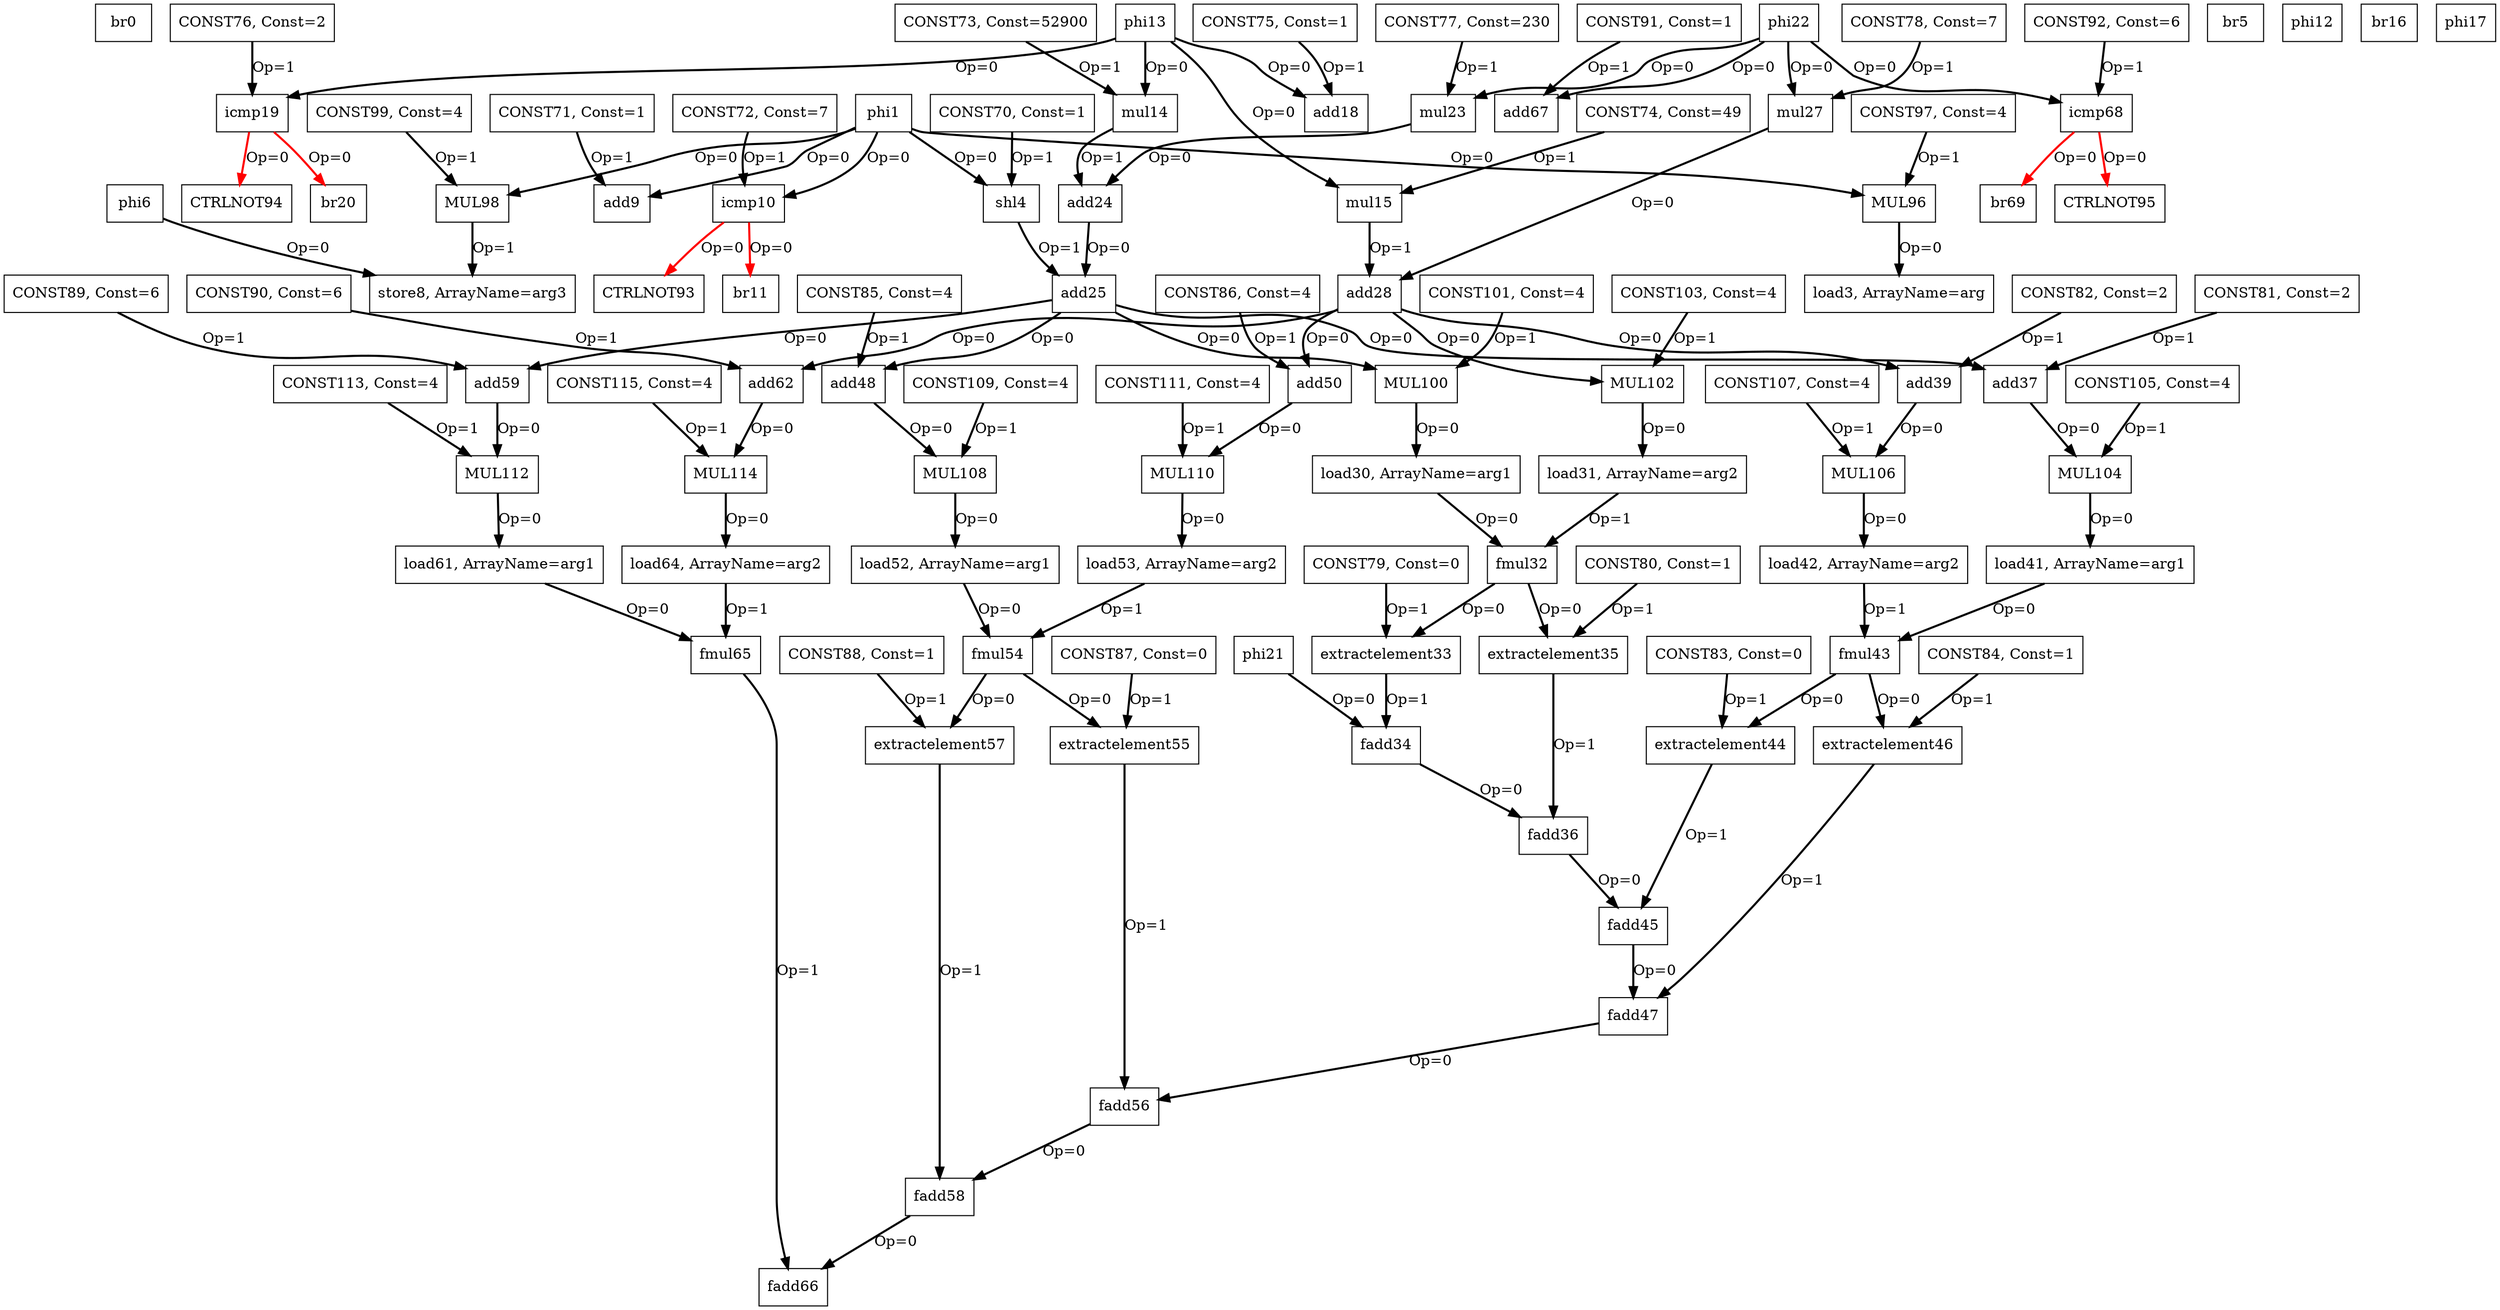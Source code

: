 Digraph G {
br0[label = "br0", shape = box, color = black];
phi1[label = "phi1", shape = box, color = black];
load3[label = "load3, ArrayName=arg", shape = box, color = black];
shl4[label = "shl4", shape = box, color = black];
br5[label = "br5", shape = box, color = black];
phi6[label = "phi6", shape = box, color = black];
store8[label = "store8, ArrayName=arg3", shape = box, color = black];
add9[label = "add9", shape = box, color = black];
icmp10[label = "icmp10", shape = box, color = black];
br11[label = "br11", shape = box, color = black];
phi12[label = "phi12", shape = box, color = black];
phi13[label = "phi13", shape = box, color = black];
mul14[label = "mul14", shape = box, color = black];
mul15[label = "mul15", shape = box, color = black];
br16[label = "br16", shape = box, color = black];
phi17[label = "phi17", shape = box, color = black];
add18[label = "add18", shape = box, color = black];
icmp19[label = "icmp19", shape = box, color = black];
br20[label = "br20", shape = box, color = black];
phi21[label = "phi21", shape = box, color = black];
phi22[label = "phi22", shape = box, color = black];
mul23[label = "mul23", shape = box, color = black];
add24[label = "add24", shape = box, color = black];
add25[label = "add25", shape = box, color = black];
mul27[label = "mul27", shape = box, color = black];
add28[label = "add28", shape = box, color = black];
load30[label = "load30, ArrayName=arg1", shape = box, color = black];
load31[label = "load31, ArrayName=arg2", shape = box, color = black];
fmul32[label = "fmul32", shape = box, color = black];
extractelement33[label = "extractelement33", shape = box, color = black];
fadd34[label = "fadd34", shape = box, color = black];
extractelement35[label = "extractelement35", shape = box, color = black];
fadd36[label = "fadd36", shape = box, color = black];
add37[label = "add37", shape = box, color = black];
add39[label = "add39", shape = box, color = black];
load41[label = "load41, ArrayName=arg1", shape = box, color = black];
load42[label = "load42, ArrayName=arg2", shape = box, color = black];
fmul43[label = "fmul43", shape = box, color = black];
extractelement44[label = "extractelement44", shape = box, color = black];
fadd45[label = "fadd45", shape = box, color = black];
extractelement46[label = "extractelement46", shape = box, color = black];
fadd47[label = "fadd47", shape = box, color = black];
add48[label = "add48", shape = box, color = black];
add50[label = "add50", shape = box, color = black];
load52[label = "load52, ArrayName=arg1", shape = box, color = black];
load53[label = "load53, ArrayName=arg2", shape = box, color = black];
fmul54[label = "fmul54", shape = box, color = black];
extractelement55[label = "extractelement55", shape = box, color = black];
fadd56[label = "fadd56", shape = box, color = black];
extractelement57[label = "extractelement57", shape = box, color = black];
fadd58[label = "fadd58", shape = box, color = black];
add59[label = "add59", shape = box, color = black];
load61[label = "load61, ArrayName=arg1", shape = box, color = black];
add62[label = "add62", shape = box, color = black];
load64[label = "load64, ArrayName=arg2", shape = box, color = black];
fmul65[label = "fmul65", shape = box, color = black];
fadd66[label = "fadd66", shape = box, color = black];
add67[label = "add67", shape = box, color = black];
icmp68[label = "icmp68", shape = box, color = black];
br69[label = "br69", shape = box, color = black];
CONST70[label = "CONST70, Const=1", shape = box, color = black];
CONST71[label = "CONST71, Const=1", shape = box, color = black];
CONST72[label = "CONST72, Const=7", shape = box, color = black];
CONST73[label = "CONST73, Const=52900", shape = box, color = black];
CONST74[label = "CONST74, Const=49", shape = box, color = black];
CONST75[label = "CONST75, Const=1", shape = box, color = black];
CONST76[label = "CONST76, Const=2", shape = box, color = black];
CONST77[label = "CONST77, Const=230", shape = box, color = black];
CONST78[label = "CONST78, Const=7", shape = box, color = black];
CONST79[label = "CONST79, Const=0", shape = box, color = black];
CONST80[label = "CONST80, Const=1", shape = box, color = black];
CONST81[label = "CONST81, Const=2", shape = box, color = black];
CONST82[label = "CONST82, Const=2", shape = box, color = black];
CONST83[label = "CONST83, Const=0", shape = box, color = black];
CONST84[label = "CONST84, Const=1", shape = box, color = black];
CONST85[label = "CONST85, Const=4", shape = box, color = black];
CONST86[label = "CONST86, Const=4", shape = box, color = black];
CONST87[label = "CONST87, Const=0", shape = box, color = black];
CONST88[label = "CONST88, Const=1", shape = box, color = black];
CONST89[label = "CONST89, Const=6", shape = box, color = black];
CONST90[label = "CONST90, Const=6", shape = box, color = black];
CONST91[label = "CONST91, Const=1", shape = box, color = black];
CONST92[label = "CONST92, Const=6", shape = box, color = black];
CTRLNOT93[label = "CTRLNOT93", shape = box, color = black];
CTRLNOT94[label = "CTRLNOT94", shape = box, color = black];
CTRLNOT95[label = "CTRLNOT95", shape = box, color = black];
MUL96[label = "MUL96", shape = box, color = black];
CONST97[label = "CONST97, Const=4", shape = box, color = black];
MUL98[label = "MUL98", shape = box, color = black];
CONST99[label = "CONST99, Const=4", shape = box, color = black];
MUL100[label = "MUL100", shape = box, color = black];
CONST101[label = "CONST101, Const=4", shape = box, color = black];
MUL102[label = "MUL102", shape = box, color = black];
CONST103[label = "CONST103, Const=4", shape = box, color = black];
MUL104[label = "MUL104", shape = box, color = black];
CONST105[label = "CONST105, Const=4", shape = box, color = black];
MUL106[label = "MUL106", shape = box, color = black];
CONST107[label = "CONST107, Const=4", shape = box, color = black];
MUL108[label = "MUL108", shape = box, color = black];
CONST109[label = "CONST109, Const=4", shape = box, color = black];
MUL110[label = "MUL110", shape = box, color = black];
CONST111[label = "CONST111, Const=4", shape = box, color = black];
MUL112[label = "MUL112", shape = box, color = black];
CONST113[label = "CONST113, Const=4", shape = box, color = black];
MUL114[label = "MUL114", shape = box, color = black];
CONST115[label = "CONST115, Const=4", shape = box, color = black];
phi1 -> icmp10[color = black, style = bold, label = "Op=0"];
phi1 -> add9[color = black, style = bold, label = "Op=0"];
phi1 -> shl4[color = black, style = bold, label = "Op=0"];
CONST70 -> shl4[color = black, style = bold, label = "Op=1"];
shl4 -> add25[color = black, style = bold, label = "Op=1"];
phi6 -> store8[color = black, style = bold, label = "Op=0"];
CONST71 -> add9[color = black, style = bold, label = "Op=1"];
CONST72 -> icmp10[color = black, style = bold, label = "Op=1"];
icmp10 -> br11[color = red, style = bold, label = "Op=0"];
phi13 -> icmp19[color = black, style = bold, label = "Op=0"];
phi13 -> add18[color = black, style = bold, label = "Op=0"];
phi13 -> mul15[color = black, style = bold, label = "Op=0"];
phi13 -> mul14[color = black, style = bold, label = "Op=0"];
CONST73 -> mul14[color = black, style = bold, label = "Op=1"];
mul14 -> add24[color = black, style = bold, label = "Op=1"];
CONST74 -> mul15[color = black, style = bold, label = "Op=1"];
mul15 -> add28[color = black, style = bold, label = "Op=1"];
CONST75 -> add18[color = black, style = bold, label = "Op=1"];
CONST76 -> icmp19[color = black, style = bold, label = "Op=1"];
icmp19 -> br20[color = red, style = bold, label = "Op=0"];
phi21 -> fadd34[color = black, style = bold, label = "Op=0"];
phi22 -> icmp68[color = black, style = bold, label = "Op=0"];
phi22 -> add67[color = black, style = bold, label = "Op=0"];
phi22 -> mul27[color = black, style = bold, label = "Op=0"];
phi22 -> mul23[color = black, style = bold, label = "Op=0"];
CONST77 -> mul23[color = black, style = bold, label = "Op=1"];
mul23 -> add24[color = black, style = bold, label = "Op=0"];
add24 -> add25[color = black, style = bold, label = "Op=0"];
add25 -> add59[color = black, style = bold, label = "Op=0"];
add25 -> add48[color = black, style = bold, label = "Op=0"];
add25 -> add37[color = black, style = bold, label = "Op=0"];
CONST78 -> mul27[color = black, style = bold, label = "Op=1"];
mul27 -> add28[color = black, style = bold, label = "Op=0"];
add28 -> add62[color = black, style = bold, label = "Op=0"];
add28 -> add50[color = black, style = bold, label = "Op=0"];
add28 -> add39[color = black, style = bold, label = "Op=0"];
load30 -> fmul32[color = black, style = bold, label = "Op=0"];
load31 -> fmul32[color = black, style = bold, label = "Op=1"];
fmul32 -> extractelement35[color = black, style = bold, label = "Op=0"];
fmul32 -> extractelement33[color = black, style = bold, label = "Op=0"];
CONST79 -> extractelement33[color = black, style = bold, label = "Op=1"];
extractelement33 -> fadd34[color = black, style = bold, label = "Op=1"];
fadd34 -> fadd36[color = black, style = bold, label = "Op=0"];
CONST80 -> extractelement35[color = black, style = bold, label = "Op=1"];
extractelement35 -> fadd36[color = black, style = bold, label = "Op=1"];
fadd36 -> fadd45[color = black, style = bold, label = "Op=0"];
CONST81 -> add37[color = black, style = bold, label = "Op=1"];
CONST82 -> add39[color = black, style = bold, label = "Op=1"];
load41 -> fmul43[color = black, style = bold, label = "Op=0"];
load42 -> fmul43[color = black, style = bold, label = "Op=1"];
fmul43 -> extractelement46[color = black, style = bold, label = "Op=0"];
fmul43 -> extractelement44[color = black, style = bold, label = "Op=0"];
CONST83 -> extractelement44[color = black, style = bold, label = "Op=1"];
extractelement44 -> fadd45[color = black, style = bold, label = "Op=1"];
fadd45 -> fadd47[color = black, style = bold, label = "Op=0"];
CONST84 -> extractelement46[color = black, style = bold, label = "Op=1"];
extractelement46 -> fadd47[color = black, style = bold, label = "Op=1"];
fadd47 -> fadd56[color = black, style = bold, label = "Op=0"];
CONST85 -> add48[color = black, style = bold, label = "Op=1"];
CONST86 -> add50[color = black, style = bold, label = "Op=1"];
load52 -> fmul54[color = black, style = bold, label = "Op=0"];
load53 -> fmul54[color = black, style = bold, label = "Op=1"];
fmul54 -> extractelement57[color = black, style = bold, label = "Op=0"];
fmul54 -> extractelement55[color = black, style = bold, label = "Op=0"];
CONST87 -> extractelement55[color = black, style = bold, label = "Op=1"];
extractelement55 -> fadd56[color = black, style = bold, label = "Op=1"];
fadd56 -> fadd58[color = black, style = bold, label = "Op=0"];
CONST88 -> extractelement57[color = black, style = bold, label = "Op=1"];
extractelement57 -> fadd58[color = black, style = bold, label = "Op=1"];
fadd58 -> fadd66[color = black, style = bold, label = "Op=0"];
CONST89 -> add59[color = black, style = bold, label = "Op=1"];
load61 -> fmul65[color = black, style = bold, label = "Op=0"];
CONST90 -> add62[color = black, style = bold, label = "Op=1"];
load64 -> fmul65[color = black, style = bold, label = "Op=1"];
fmul65 -> fadd66[color = black, style = bold, label = "Op=1"];
CONST91 -> add67[color = black, style = bold, label = "Op=1"];
CONST92 -> icmp68[color = black, style = bold, label = "Op=1"];
icmp68 -> br69[color = red, style = bold, label = "Op=0"];
icmp10 -> CTRLNOT93[color = red, style = bold, label = "Op=0"];
icmp19 -> CTRLNOT94[color = red, style = bold, label = "Op=0"];
icmp68 -> CTRLNOT95[color = red, style = bold, label = "Op=0"];
phi1 -> MUL96[color = black, style = bold, label = "Op=0"];
CONST97 -> MUL96[color = black, style = bold, label = "Op=1"];
MUL96 -> load3[color = black, style = bold, label = "Op=0"];
phi1 -> MUL98[color = black, style = bold, label = "Op=0"];
CONST99 -> MUL98[color = black, style = bold, label = "Op=1"];
MUL98 -> store8[color = black, style = bold, label = "Op=1"];
add25 -> MUL100[color = black, style = bold, label = "Op=0"];
CONST101 -> MUL100[color = black, style = bold, label = "Op=1"];
MUL100 -> load30[color = black, style = bold, label = "Op=0"];
add28 -> MUL102[color = black, style = bold, label = "Op=0"];
CONST103 -> MUL102[color = black, style = bold, label = "Op=1"];
MUL102 -> load31[color = black, style = bold, label = "Op=0"];
add37 -> MUL104[color = black, style = bold, label = "Op=0"];
CONST105 -> MUL104[color = black, style = bold, label = "Op=1"];
MUL104 -> load41[color = black, style = bold, label = "Op=0"];
add39 -> MUL106[color = black, style = bold, label = "Op=0"];
CONST107 -> MUL106[color = black, style = bold, label = "Op=1"];
MUL106 -> load42[color = black, style = bold, label = "Op=0"];
add48 -> MUL108[color = black, style = bold, label = "Op=0"];
CONST109 -> MUL108[color = black, style = bold, label = "Op=1"];
MUL108 -> load52[color = black, style = bold, label = "Op=0"];
add50 -> MUL110[color = black, style = bold, label = "Op=0"];
CONST111 -> MUL110[color = black, style = bold, label = "Op=1"];
MUL110 -> load53[color = black, style = bold, label = "Op=0"];
add59 -> MUL112[color = black, style = bold, label = "Op=0"];
CONST113 -> MUL112[color = black, style = bold, label = "Op=1"];
MUL112 -> load61[color = black, style = bold, label = "Op=0"];
add62 -> MUL114[color = black, style = bold, label = "Op=0"];
CONST115 -> MUL114[color = black, style = bold, label = "Op=1"];
MUL114 -> load64[color = black, style = bold, label = "Op=0"];
}
